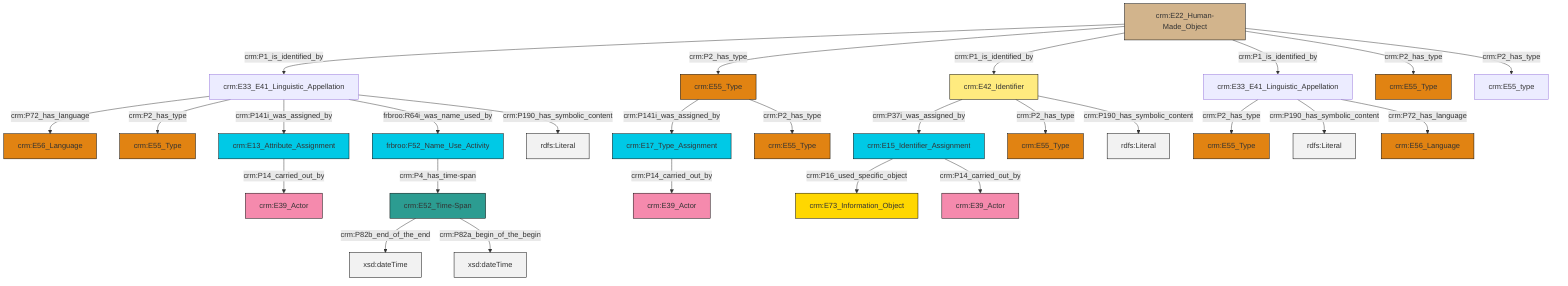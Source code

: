 graph TD
classDef Literal fill:#f2f2f2,stroke:#000000;
classDef CRM_Entity fill:#FFFFFF,stroke:#000000;
classDef Temporal_Entity fill:#00C9E6, stroke:#000000;
classDef Type fill:#E18312, stroke:#000000;
classDef Time-Span fill:#2C9C91, stroke:#000000;
classDef Appellation fill:#FFEB7F, stroke:#000000;
classDef Place fill:#008836, stroke:#000000;
classDef Persistent_Item fill:#B266B2, stroke:#000000;
classDef Conceptual_Object fill:#FFD700, stroke:#000000;
classDef Physical_Thing fill:#D2B48C, stroke:#000000;
classDef Actor fill:#f58aad, stroke:#000000;
classDef PC_Classes fill:#4ce600, stroke:#000000;
classDef Multi fill:#cccccc,stroke:#000000;

0["crm:E17_Type_Assignment"]:::Temporal_Entity -->|crm:P14_carried_out_by| 1["crm:E39_Actor"]:::Actor
2["crm:E33_E41_Linguistic_Appellation"]:::Default -->|crm:P72_has_language| 3["crm:E56_Language"]:::Type
2["crm:E33_E41_Linguistic_Appellation"]:::Default -->|crm:P2_has_type| 6["crm:E55_Type"]:::Type
4["crm:E55_Type"]:::Type -->|crm:P141i_was_assigned_by| 0["crm:E17_Type_Assignment"]:::Temporal_Entity
14["crm:E52_Time-Span"]:::Time-Span -->|crm:P82b_end_of_the_end| 15[xsd:dateTime]:::Literal
2["crm:E33_E41_Linguistic_Appellation"]:::Default -->|crm:P141i_was_assigned_by| 16["crm:E13_Attribute_Assignment"]:::Temporal_Entity
17["crm:E42_Identifier"]:::Appellation -->|crm:P37i_was_assigned_by| 18["crm:E15_Identifier_Assignment"]:::Temporal_Entity
9["crm:E22_Human-Made_Object"]:::Physical_Thing -->|crm:P1_is_identified_by| 2["crm:E33_E41_Linguistic_Appellation"]:::Default
2["crm:E33_E41_Linguistic_Appellation"]:::Default -->|frbroo:R64i_was_name_used_by| 21["frbroo:F52_Name_Use_Activity"]:::Temporal_Entity
9["crm:E22_Human-Made_Object"]:::Physical_Thing -->|crm:P2_has_type| 4["crm:E55_Type"]:::Type
22["crm:E33_E41_Linguistic_Appellation"]:::Default -->|crm:P2_has_type| 23["crm:E55_Type"]:::Type
18["crm:E15_Identifier_Assignment"]:::Temporal_Entity -->|crm:P16_used_specific_object| 28["crm:E73_Information_Object"]:::Conceptual_Object
9["crm:E22_Human-Made_Object"]:::Physical_Thing -->|crm:P1_is_identified_by| 17["crm:E42_Identifier"]:::Appellation
14["crm:E52_Time-Span"]:::Time-Span -->|crm:P82a_begin_of_the_begin| 32[xsd:dateTime]:::Literal
22["crm:E33_E41_Linguistic_Appellation"]:::Default -->|crm:P190_has_symbolic_content| 37[rdfs:Literal]:::Literal
16["crm:E13_Attribute_Assignment"]:::Temporal_Entity -->|crm:P14_carried_out_by| 7["crm:E39_Actor"]:::Actor
22["crm:E33_E41_Linguistic_Appellation"]:::Default -->|crm:P72_has_language| 11["crm:E56_Language"]:::Type
21["frbroo:F52_Name_Use_Activity"]:::Temporal_Entity -->|crm:P4_has_time-span| 14["crm:E52_Time-Span"]:::Time-Span
9["crm:E22_Human-Made_Object"]:::Physical_Thing -->|crm:P1_is_identified_by| 22["crm:E33_E41_Linguistic_Appellation"]:::Default
9["crm:E22_Human-Made_Object"]:::Physical_Thing -->|crm:P2_has_type| 19["crm:E55_Type"]:::Type
2["crm:E33_E41_Linguistic_Appellation"]:::Default -->|crm:P190_has_symbolic_content| 42[rdfs:Literal]:::Literal
17["crm:E42_Identifier"]:::Appellation -->|crm:P2_has_type| 26["crm:E55_Type"]:::Type
4["crm:E55_Type"]:::Type -->|crm:P2_has_type| 24["crm:E55_Type"]:::Type
9["crm:E22_Human-Made_Object"]:::Physical_Thing -->|crm:P2_has_type| 33["crm:E55_type"]:::Default
18["crm:E15_Identifier_Assignment"]:::Temporal_Entity -->|crm:P14_carried_out_by| 43["crm:E39_Actor"]:::Actor
17["crm:E42_Identifier"]:::Appellation -->|crm:P190_has_symbolic_content| 48[rdfs:Literal]:::Literal